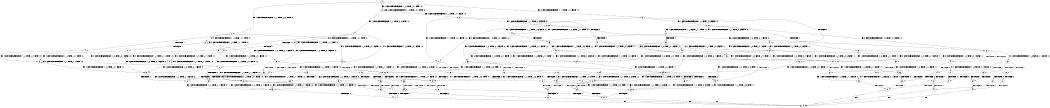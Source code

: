 digraph BCG {
size = "7, 10.5";
center = TRUE;
node [shape = circle];
0 [peripheries = 2];
0 -> 1 [label = "EX !1 !ATOMIC_EXCH_BRANCH (1, +1, TRUE, +0, 3, TRUE) !:0:"];
0 -> 2 [label = "EX !2 !ATOMIC_EXCH_BRANCH (1, +0, TRUE, +0, 1, TRUE) !:0:"];
0 -> 3 [label = "EX !0 !ATOMIC_EXCH_BRANCH (1, +1, TRUE, +1, 1, FALSE) !:0:"];
1 -> 4 [label = "TERMINATE !1"];
1 -> 5 [label = "EX !2 !ATOMIC_EXCH_BRANCH (1, +0, TRUE, +0, 1, FALSE) !:0:"];
1 -> 6 [label = "EX !0 !ATOMIC_EXCH_BRANCH (1, +1, TRUE, +1, 1, TRUE) !:0:"];
2 -> 7 [label = "EX !1 !ATOMIC_EXCH_BRANCH (1, +1, TRUE, +0, 3, TRUE) !:0:"];
2 -> 8 [label = "EX !0 !ATOMIC_EXCH_BRANCH (1, +1, TRUE, +1, 1, FALSE) !:0:"];
2 -> 2 [label = "EX !2 !ATOMIC_EXCH_BRANCH (1, +0, TRUE, +0, 1, TRUE) !:0:"];
3 -> 9 [label = "TERMINATE !0"];
3 -> 10 [label = "EX !1 !ATOMIC_EXCH_BRANCH (1, +1, TRUE, +0, 3, FALSE) !:0:"];
3 -> 11 [label = "EX !2 !ATOMIC_EXCH_BRANCH (1, +0, TRUE, +0, 1, FALSE) !:0:"];
4 -> 12 [label = "EX !2 !ATOMIC_EXCH_BRANCH (1, +0, TRUE, +0, 1, FALSE) !:0:"];
4 -> 13 [label = "EX !0 !ATOMIC_EXCH_BRANCH (1, +1, TRUE, +1, 1, TRUE) !:0:"];
5 -> 14 [label = "TERMINATE !1"];
5 -> 15 [label = "TERMINATE !2"];
5 -> 16 [label = "EX !0 !ATOMIC_EXCH_BRANCH (1, +1, TRUE, +1, 1, FALSE) !:0:"];
6 -> 17 [label = "TERMINATE !1"];
6 -> 18 [label = "EX !2 !ATOMIC_EXCH_BRANCH (1, +0, TRUE, +0, 1, FALSE) !:0:"];
6 -> 6 [label = "EX !0 !ATOMIC_EXCH_BRANCH (1, +1, TRUE, +1, 1, TRUE) !:0:"];
7 -> 19 [label = "TERMINATE !1"];
7 -> 20 [label = "EX !0 !ATOMIC_EXCH_BRANCH (1, +1, TRUE, +1, 1, TRUE) !:0:"];
7 -> 5 [label = "EX !2 !ATOMIC_EXCH_BRANCH (1, +0, TRUE, +0, 1, FALSE) !:0:"];
8 -> 21 [label = "TERMINATE !0"];
8 -> 22 [label = "EX !1 !ATOMIC_EXCH_BRANCH (1, +1, TRUE, +0, 3, FALSE) !:0:"];
8 -> 11 [label = "EX !2 !ATOMIC_EXCH_BRANCH (1, +0, TRUE, +0, 1, FALSE) !:0:"];
9 -> 23 [label = "EX !2 !ATOMIC_EXCH_BRANCH (1, +0, TRUE, +0, 1, FALSE) !:1:"];
9 -> 24 [label = "EX !1 !ATOMIC_EXCH_BRANCH (1, +1, TRUE, +0, 3, FALSE) !:1:"];
10 -> 25 [label = "TERMINATE !0"];
10 -> 26 [label = "EX !2 !ATOMIC_EXCH_BRANCH (1, +0, TRUE, +0, 1, FALSE) !:0:"];
10 -> 27 [label = "EX !1 !ATOMIC_EXCH_BRANCH (1, +0, FALSE, +1, 1, TRUE) !:0:"];
11 -> 28 [label = "TERMINATE !2"];
11 -> 29 [label = "TERMINATE !0"];
11 -> 16 [label = "EX !1 !ATOMIC_EXCH_BRANCH (1, +1, TRUE, +0, 3, TRUE) !:0:"];
12 -> 30 [label = "TERMINATE !2"];
12 -> 31 [label = "EX !0 !ATOMIC_EXCH_BRANCH (1, +1, TRUE, +1, 1, FALSE) !:0:"];
13 -> 32 [label = "EX !2 !ATOMIC_EXCH_BRANCH (1, +0, TRUE, +0, 1, FALSE) !:0:"];
13 -> 13 [label = "EX !0 !ATOMIC_EXCH_BRANCH (1, +1, TRUE, +1, 1, TRUE) !:0:"];
14 -> 30 [label = "TERMINATE !2"];
14 -> 31 [label = "EX !0 !ATOMIC_EXCH_BRANCH (1, +1, TRUE, +1, 1, FALSE) !:0:"];
15 -> 33 [label = "TERMINATE !1"];
15 -> 34 [label = "EX !0 !ATOMIC_EXCH_BRANCH (1, +1, TRUE, +1, 1, FALSE) !:0:"];
16 -> 35 [label = "TERMINATE !1"];
16 -> 36 [label = "TERMINATE !2"];
16 -> 37 [label = "TERMINATE !0"];
17 -> 32 [label = "EX !2 !ATOMIC_EXCH_BRANCH (1, +0, TRUE, +0, 1, FALSE) !:0:"];
17 -> 13 [label = "EX !0 !ATOMIC_EXCH_BRANCH (1, +1, TRUE, +1, 1, TRUE) !:0:"];
18 -> 38 [label = "TERMINATE !1"];
18 -> 39 [label = "TERMINATE !2"];
18 -> 16 [label = "EX !0 !ATOMIC_EXCH_BRANCH (1, +1, TRUE, +1, 1, FALSE) !:0:"];
19 -> 40 [label = "EX !0 !ATOMIC_EXCH_BRANCH (1, +1, TRUE, +1, 1, TRUE) !:0:"];
19 -> 12 [label = "EX !2 !ATOMIC_EXCH_BRANCH (1, +0, TRUE, +0, 1, FALSE) !:0:"];
20 -> 41 [label = "TERMINATE !1"];
20 -> 18 [label = "EX !2 !ATOMIC_EXCH_BRANCH (1, +0, TRUE, +0, 1, FALSE) !:0:"];
20 -> 20 [label = "EX !0 !ATOMIC_EXCH_BRANCH (1, +1, TRUE, +1, 1, TRUE) !:0:"];
21 -> 42 [label = "EX !1 !ATOMIC_EXCH_BRANCH (1, +1, TRUE, +0, 3, FALSE) !:1:"];
21 -> 23 [label = "EX !2 !ATOMIC_EXCH_BRANCH (1, +0, TRUE, +0, 1, FALSE) !:1:"];
22 -> 43 [label = "TERMINATE !0"];
22 -> 26 [label = "EX !2 !ATOMIC_EXCH_BRANCH (1, +0, TRUE, +0, 1, FALSE) !:0:"];
22 -> 44 [label = "EX !1 !ATOMIC_EXCH_BRANCH (1, +0, FALSE, +1, 1, TRUE) !:0:"];
23 -> 45 [label = "TERMINATE !2"];
23 -> 46 [label = "EX !1 !ATOMIC_EXCH_BRANCH (1, +1, TRUE, +0, 3, TRUE) !:1:"];
24 -> 47 [label = "EX !2 !ATOMIC_EXCH_BRANCH (1, +0, TRUE, +0, 1, FALSE) !:1:"];
24 -> 48 [label = "EX !1 !ATOMIC_EXCH_BRANCH (1, +0, FALSE, +1, 1, TRUE) !:1:"];
25 -> 47 [label = "EX !2 !ATOMIC_EXCH_BRANCH (1, +0, TRUE, +0, 1, FALSE) !:1:"];
25 -> 48 [label = "EX !1 !ATOMIC_EXCH_BRANCH (1, +0, FALSE, +1, 1, TRUE) !:1:"];
26 -> 49 [label = "TERMINATE !2"];
26 -> 50 [label = "TERMINATE !0"];
26 -> 51 [label = "EX !1 !ATOMIC_EXCH_BRANCH (1, +0, FALSE, +1, 1, FALSE) !:0:"];
27 -> 52 [label = "TERMINATE !0"];
27 -> 53 [label = "EX !2 !ATOMIC_EXCH_BRANCH (1, +0, TRUE, +0, 1, FALSE) !:0:"];
27 -> 10 [label = "EX !1 !ATOMIC_EXCH_BRANCH (1, +1, TRUE, +0, 3, FALSE) !:0:"];
28 -> 54 [label = "TERMINATE !0"];
28 -> 34 [label = "EX !1 !ATOMIC_EXCH_BRANCH (1, +1, TRUE, +0, 3, TRUE) !:0:"];
29 -> 45 [label = "TERMINATE !2"];
29 -> 46 [label = "EX !1 !ATOMIC_EXCH_BRANCH (1, +1, TRUE, +0, 3, TRUE) !:1:"];
30 -> 55 [label = "EX !0 !ATOMIC_EXCH_BRANCH (1, +1, TRUE, +1, 1, FALSE) !:0:"];
31 -> 56 [label = "TERMINATE !2"];
31 -> 57 [label = "TERMINATE !0"];
32 -> 58 [label = "TERMINATE !2"];
32 -> 31 [label = "EX !0 !ATOMIC_EXCH_BRANCH (1, +1, TRUE, +1, 1, FALSE) !:0:"];
33 -> 55 [label = "EX !0 !ATOMIC_EXCH_BRANCH (1, +1, TRUE, +1, 1, FALSE) !:0:"];
34 -> 59 [label = "TERMINATE !1"];
34 -> 60 [label = "TERMINATE !0"];
35 -> 56 [label = "TERMINATE !2"];
35 -> 57 [label = "TERMINATE !0"];
36 -> 59 [label = "TERMINATE !1"];
36 -> 60 [label = "TERMINATE !0"];
37 -> 61 [label = "TERMINATE !1"];
37 -> 62 [label = "TERMINATE !2"];
38 -> 58 [label = "TERMINATE !2"];
38 -> 31 [label = "EX !0 !ATOMIC_EXCH_BRANCH (1, +1, TRUE, +1, 1, FALSE) !:0:"];
39 -> 63 [label = "TERMINATE !1"];
39 -> 34 [label = "EX !0 !ATOMIC_EXCH_BRANCH (1, +1, TRUE, +1, 1, FALSE) !:0:"];
40 -> 32 [label = "EX !2 !ATOMIC_EXCH_BRANCH (1, +0, TRUE, +0, 1, FALSE) !:0:"];
40 -> 40 [label = "EX !0 !ATOMIC_EXCH_BRANCH (1, +1, TRUE, +1, 1, TRUE) !:0:"];
41 -> 32 [label = "EX !2 !ATOMIC_EXCH_BRANCH (1, +0, TRUE, +0, 1, FALSE) !:0:"];
41 -> 40 [label = "EX !0 !ATOMIC_EXCH_BRANCH (1, +1, TRUE, +1, 1, TRUE) !:0:"];
42 -> 47 [label = "EX !2 !ATOMIC_EXCH_BRANCH (1, +0, TRUE, +0, 1, FALSE) !:1:"];
42 -> 64 [label = "EX !1 !ATOMIC_EXCH_BRANCH (1, +0, FALSE, +1, 1, TRUE) !:1:"];
43 -> 47 [label = "EX !2 !ATOMIC_EXCH_BRANCH (1, +0, TRUE, +0, 1, FALSE) !:1:"];
43 -> 64 [label = "EX !1 !ATOMIC_EXCH_BRANCH (1, +0, FALSE, +1, 1, TRUE) !:1:"];
44 -> 65 [label = "TERMINATE !0"];
44 -> 53 [label = "EX !2 !ATOMIC_EXCH_BRANCH (1, +0, TRUE, +0, 1, FALSE) !:0:"];
44 -> 22 [label = "EX !1 !ATOMIC_EXCH_BRANCH (1, +1, TRUE, +0, 3, FALSE) !:0:"];
45 -> 66 [label = "EX !1 !ATOMIC_EXCH_BRANCH (1, +1, TRUE, +0, 3, TRUE) !:1:"];
46 -> 61 [label = "TERMINATE !1"];
46 -> 62 [label = "TERMINATE !2"];
47 -> 67 [label = "TERMINATE !2"];
47 -> 68 [label = "EX !1 !ATOMIC_EXCH_BRANCH (1, +0, FALSE, +1, 1, FALSE) !:1:"];
48 -> 69 [label = "EX !2 !ATOMIC_EXCH_BRANCH (1, +0, TRUE, +0, 1, FALSE) !:1:"];
48 -> 24 [label = "EX !1 !ATOMIC_EXCH_BRANCH (1, +1, TRUE, +0, 3, FALSE) !:1:"];
49 -> 70 [label = "TERMINATE !0"];
49 -> 71 [label = "EX !1 !ATOMIC_EXCH_BRANCH (1, +0, FALSE, +1, 1, FALSE) !:0:"];
50 -> 67 [label = "TERMINATE !2"];
50 -> 68 [label = "EX !1 !ATOMIC_EXCH_BRANCH (1, +0, FALSE, +1, 1, FALSE) !:1:"];
51 -> 72 [label = "TERMINATE !1"];
51 -> 73 [label = "TERMINATE !2"];
51 -> 74 [label = "TERMINATE !0"];
52 -> 69 [label = "EX !2 !ATOMIC_EXCH_BRANCH (1, +0, TRUE, +0, 1, FALSE) !:1:"];
52 -> 24 [label = "EX !1 !ATOMIC_EXCH_BRANCH (1, +1, TRUE, +0, 3, FALSE) !:1:"];
53 -> 75 [label = "TERMINATE !2"];
53 -> 76 [label = "TERMINATE !0"];
53 -> 16 [label = "EX !1 !ATOMIC_EXCH_BRANCH (1, +1, TRUE, +0, 3, TRUE) !:0:"];
54 -> 66 [label = "EX !1 !ATOMIC_EXCH_BRANCH (1, +1, TRUE, +0, 3, TRUE) !:1:"];
55 -> 77 [label = "TERMINATE !0"];
56 -> 77 [label = "TERMINATE !0"];
57 -> 78 [label = "TERMINATE !2"];
58 -> 55 [label = "EX !0 !ATOMIC_EXCH_BRANCH (1, +1, TRUE, +1, 1, FALSE) !:0:"];
59 -> 77 [label = "TERMINATE !0"];
60 -> 79 [label = "TERMINATE !1"];
61 -> 78 [label = "TERMINATE !2"];
62 -> 79 [label = "TERMINATE !1"];
63 -> 55 [label = "EX !0 !ATOMIC_EXCH_BRANCH (1, +1, TRUE, +1, 1, FALSE) !:0:"];
64 -> 69 [label = "EX !2 !ATOMIC_EXCH_BRANCH (1, +0, TRUE, +0, 1, FALSE) !:1:"];
64 -> 42 [label = "EX !1 !ATOMIC_EXCH_BRANCH (1, +1, TRUE, +0, 3, FALSE) !:1:"];
65 -> 69 [label = "EX !2 !ATOMIC_EXCH_BRANCH (1, +0, TRUE, +0, 1, FALSE) !:1:"];
65 -> 42 [label = "EX !1 !ATOMIC_EXCH_BRANCH (1, +1, TRUE, +0, 3, FALSE) !:1:"];
66 -> 79 [label = "TERMINATE !1"];
67 -> 80 [label = "EX !1 !ATOMIC_EXCH_BRANCH (1, +0, FALSE, +1, 1, FALSE) !:1:"];
68 -> 81 [label = "TERMINATE !1"];
68 -> 82 [label = "TERMINATE !2"];
69 -> 83 [label = "TERMINATE !2"];
69 -> 46 [label = "EX !1 !ATOMIC_EXCH_BRANCH (1, +1, TRUE, +0, 3, TRUE) !:1:"];
70 -> 80 [label = "EX !1 !ATOMIC_EXCH_BRANCH (1, +0, FALSE, +1, 1, FALSE) !:1:"];
71 -> 84 [label = "TERMINATE !1"];
71 -> 85 [label = "TERMINATE !0"];
72 -> 86 [label = "TERMINATE !2"];
72 -> 87 [label = "TERMINATE !0"];
73 -> 84 [label = "TERMINATE !1"];
73 -> 85 [label = "TERMINATE !0"];
74 -> 81 [label = "TERMINATE !1"];
74 -> 82 [label = "TERMINATE !2"];
75 -> 88 [label = "TERMINATE !0"];
75 -> 34 [label = "EX !1 !ATOMIC_EXCH_BRANCH (1, +1, TRUE, +0, 3, TRUE) !:0:"];
76 -> 83 [label = "TERMINATE !2"];
76 -> 46 [label = "EX !1 !ATOMIC_EXCH_BRANCH (1, +1, TRUE, +0, 3, TRUE) !:1:"];
77 -> 89 [label = "exit"];
78 -> 89 [label = "exit"];
79 -> 89 [label = "exit"];
80 -> 90 [label = "TERMINATE !1"];
81 -> 91 [label = "TERMINATE !2"];
82 -> 90 [label = "TERMINATE !1"];
83 -> 66 [label = "EX !1 !ATOMIC_EXCH_BRANCH (1, +1, TRUE, +0, 3, TRUE) !:1:"];
84 -> 92 [label = "TERMINATE !0"];
85 -> 90 [label = "TERMINATE !1"];
86 -> 92 [label = "TERMINATE !0"];
87 -> 91 [label = "TERMINATE !2"];
88 -> 66 [label = "EX !1 !ATOMIC_EXCH_BRANCH (1, +1, TRUE, +0, 3, TRUE) !:1:"];
90 -> 89 [label = "exit"];
91 -> 89 [label = "exit"];
92 -> 89 [label = "exit"];
}
